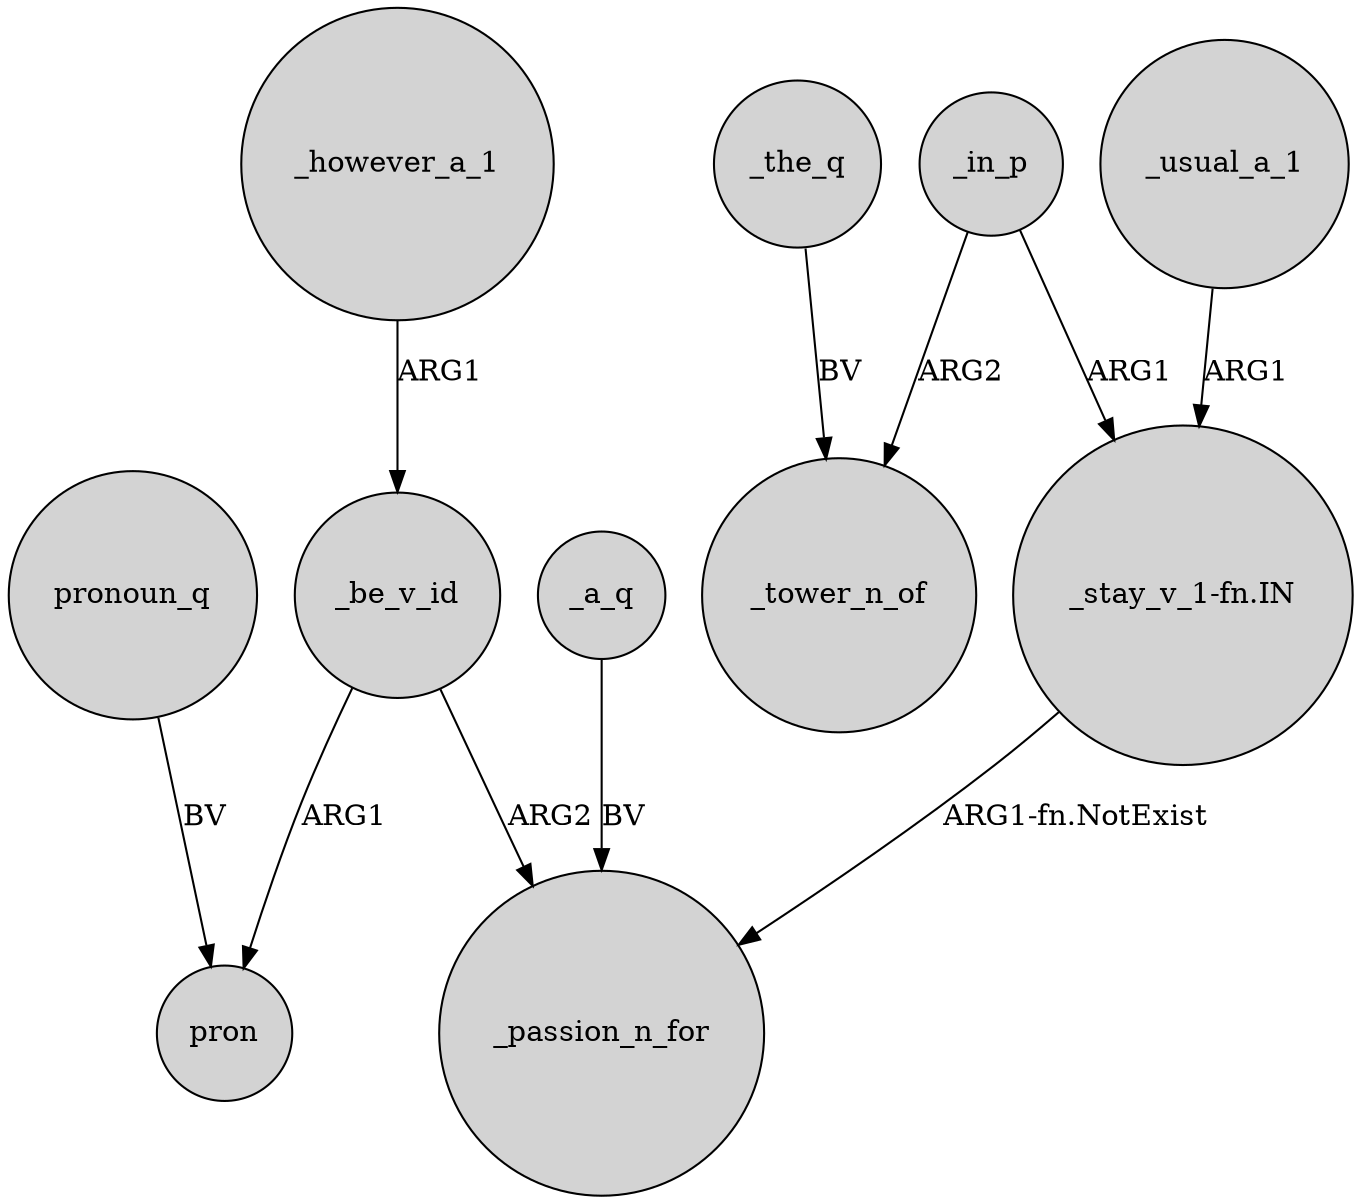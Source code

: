 digraph {
	node [shape=circle style=filled]
	pronoun_q -> pron [label=BV]
	_be_v_id -> pron [label=ARG1]
	_a_q -> _passion_n_for [label=BV]
	_however_a_1 -> _be_v_id [label=ARG1]
	_the_q -> _tower_n_of [label=BV]
	_be_v_id -> _passion_n_for [label=ARG2]
	_in_p -> _tower_n_of [label=ARG2]
	"_stay_v_1-fn.IN" -> _passion_n_for [label="ARG1-fn.NotExist"]
	_in_p -> "_stay_v_1-fn.IN" [label=ARG1]
	_usual_a_1 -> "_stay_v_1-fn.IN" [label=ARG1]
}
